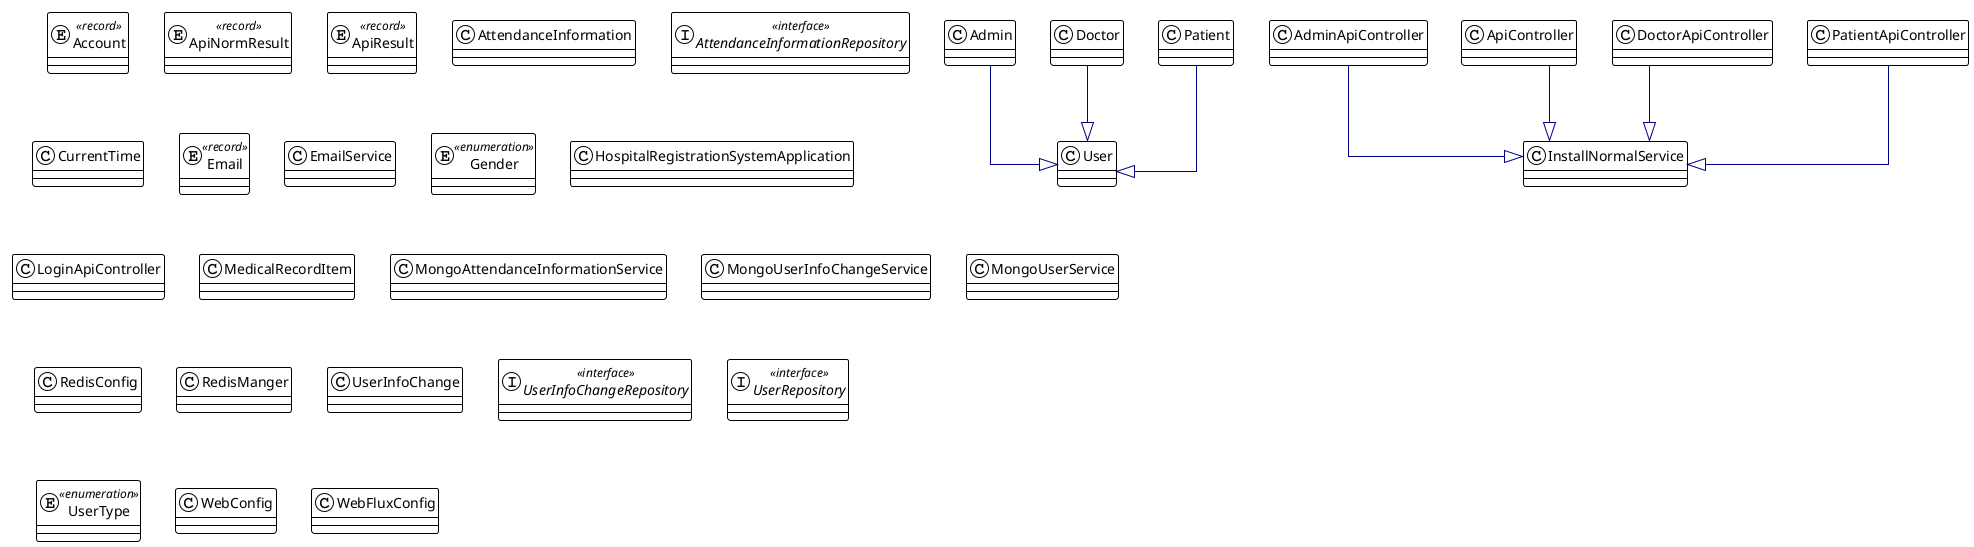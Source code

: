 @startuml

!theme plain
top to bottom direction
skinparam linetype ortho

entity Account << record >>
class Admin
class AdminApiController
class ApiController
entity ApiNormResult << record >>
entity ApiResult << record >>
class AttendanceInformation
interface AttendanceInformationRepository << interface >>
class CurrentTime
class Doctor
class DoctorApiController
entity Email << record >>
class EmailService
enum Gender << enumeration >>
class HospitalRegistrationSystemApplication
class InstallNormalService
class LoginApiController
class MedicalRecordItem
class MongoAttendanceInformationService
class MongoUserInfoChangeService
class MongoUserService
class Patient
class PatientApiController
class RedisConfig
class RedisManger
class User
class UserInfoChange
interface UserInfoChangeRepository << interface >>
interface UserRepository << interface >>
enum UserType << enumeration >>
class WebConfig
class WebFluxConfig

Admin                                  -[#000082,plain]-^  User                                  
AdminApiController                     -[#000082,plain]-^  InstallNormalService                  
ApiController                          -[#000082,plain]-^  InstallNormalService                  
Doctor                                 -[#000082,plain]-^  User                                  
DoctorApiController                    -[#000082,plain]-^  InstallNormalService                  
Patient                                -[#000082,plain]-^  User                                  
PatientApiController                   -[#000082,plain]-^  InstallNormalService                  
@enduml
